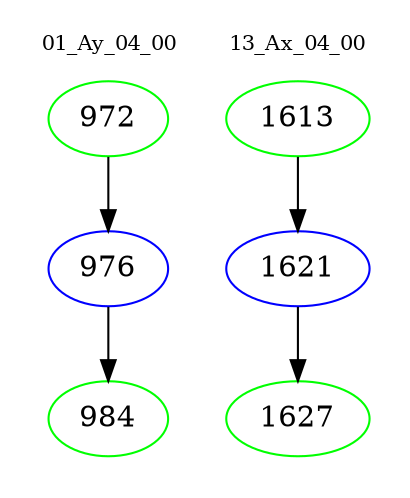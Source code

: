 digraph{
subgraph cluster_0 {
color = white
label = "01_Ay_04_00";
fontsize=10;
T0_972 [label="972", color="green"]
T0_972 -> T0_976 [color="black"]
T0_976 [label="976", color="blue"]
T0_976 -> T0_984 [color="black"]
T0_984 [label="984", color="green"]
}
subgraph cluster_1 {
color = white
label = "13_Ax_04_00";
fontsize=10;
T1_1613 [label="1613", color="green"]
T1_1613 -> T1_1621 [color="black"]
T1_1621 [label="1621", color="blue"]
T1_1621 -> T1_1627 [color="black"]
T1_1627 [label="1627", color="green"]
}
}
